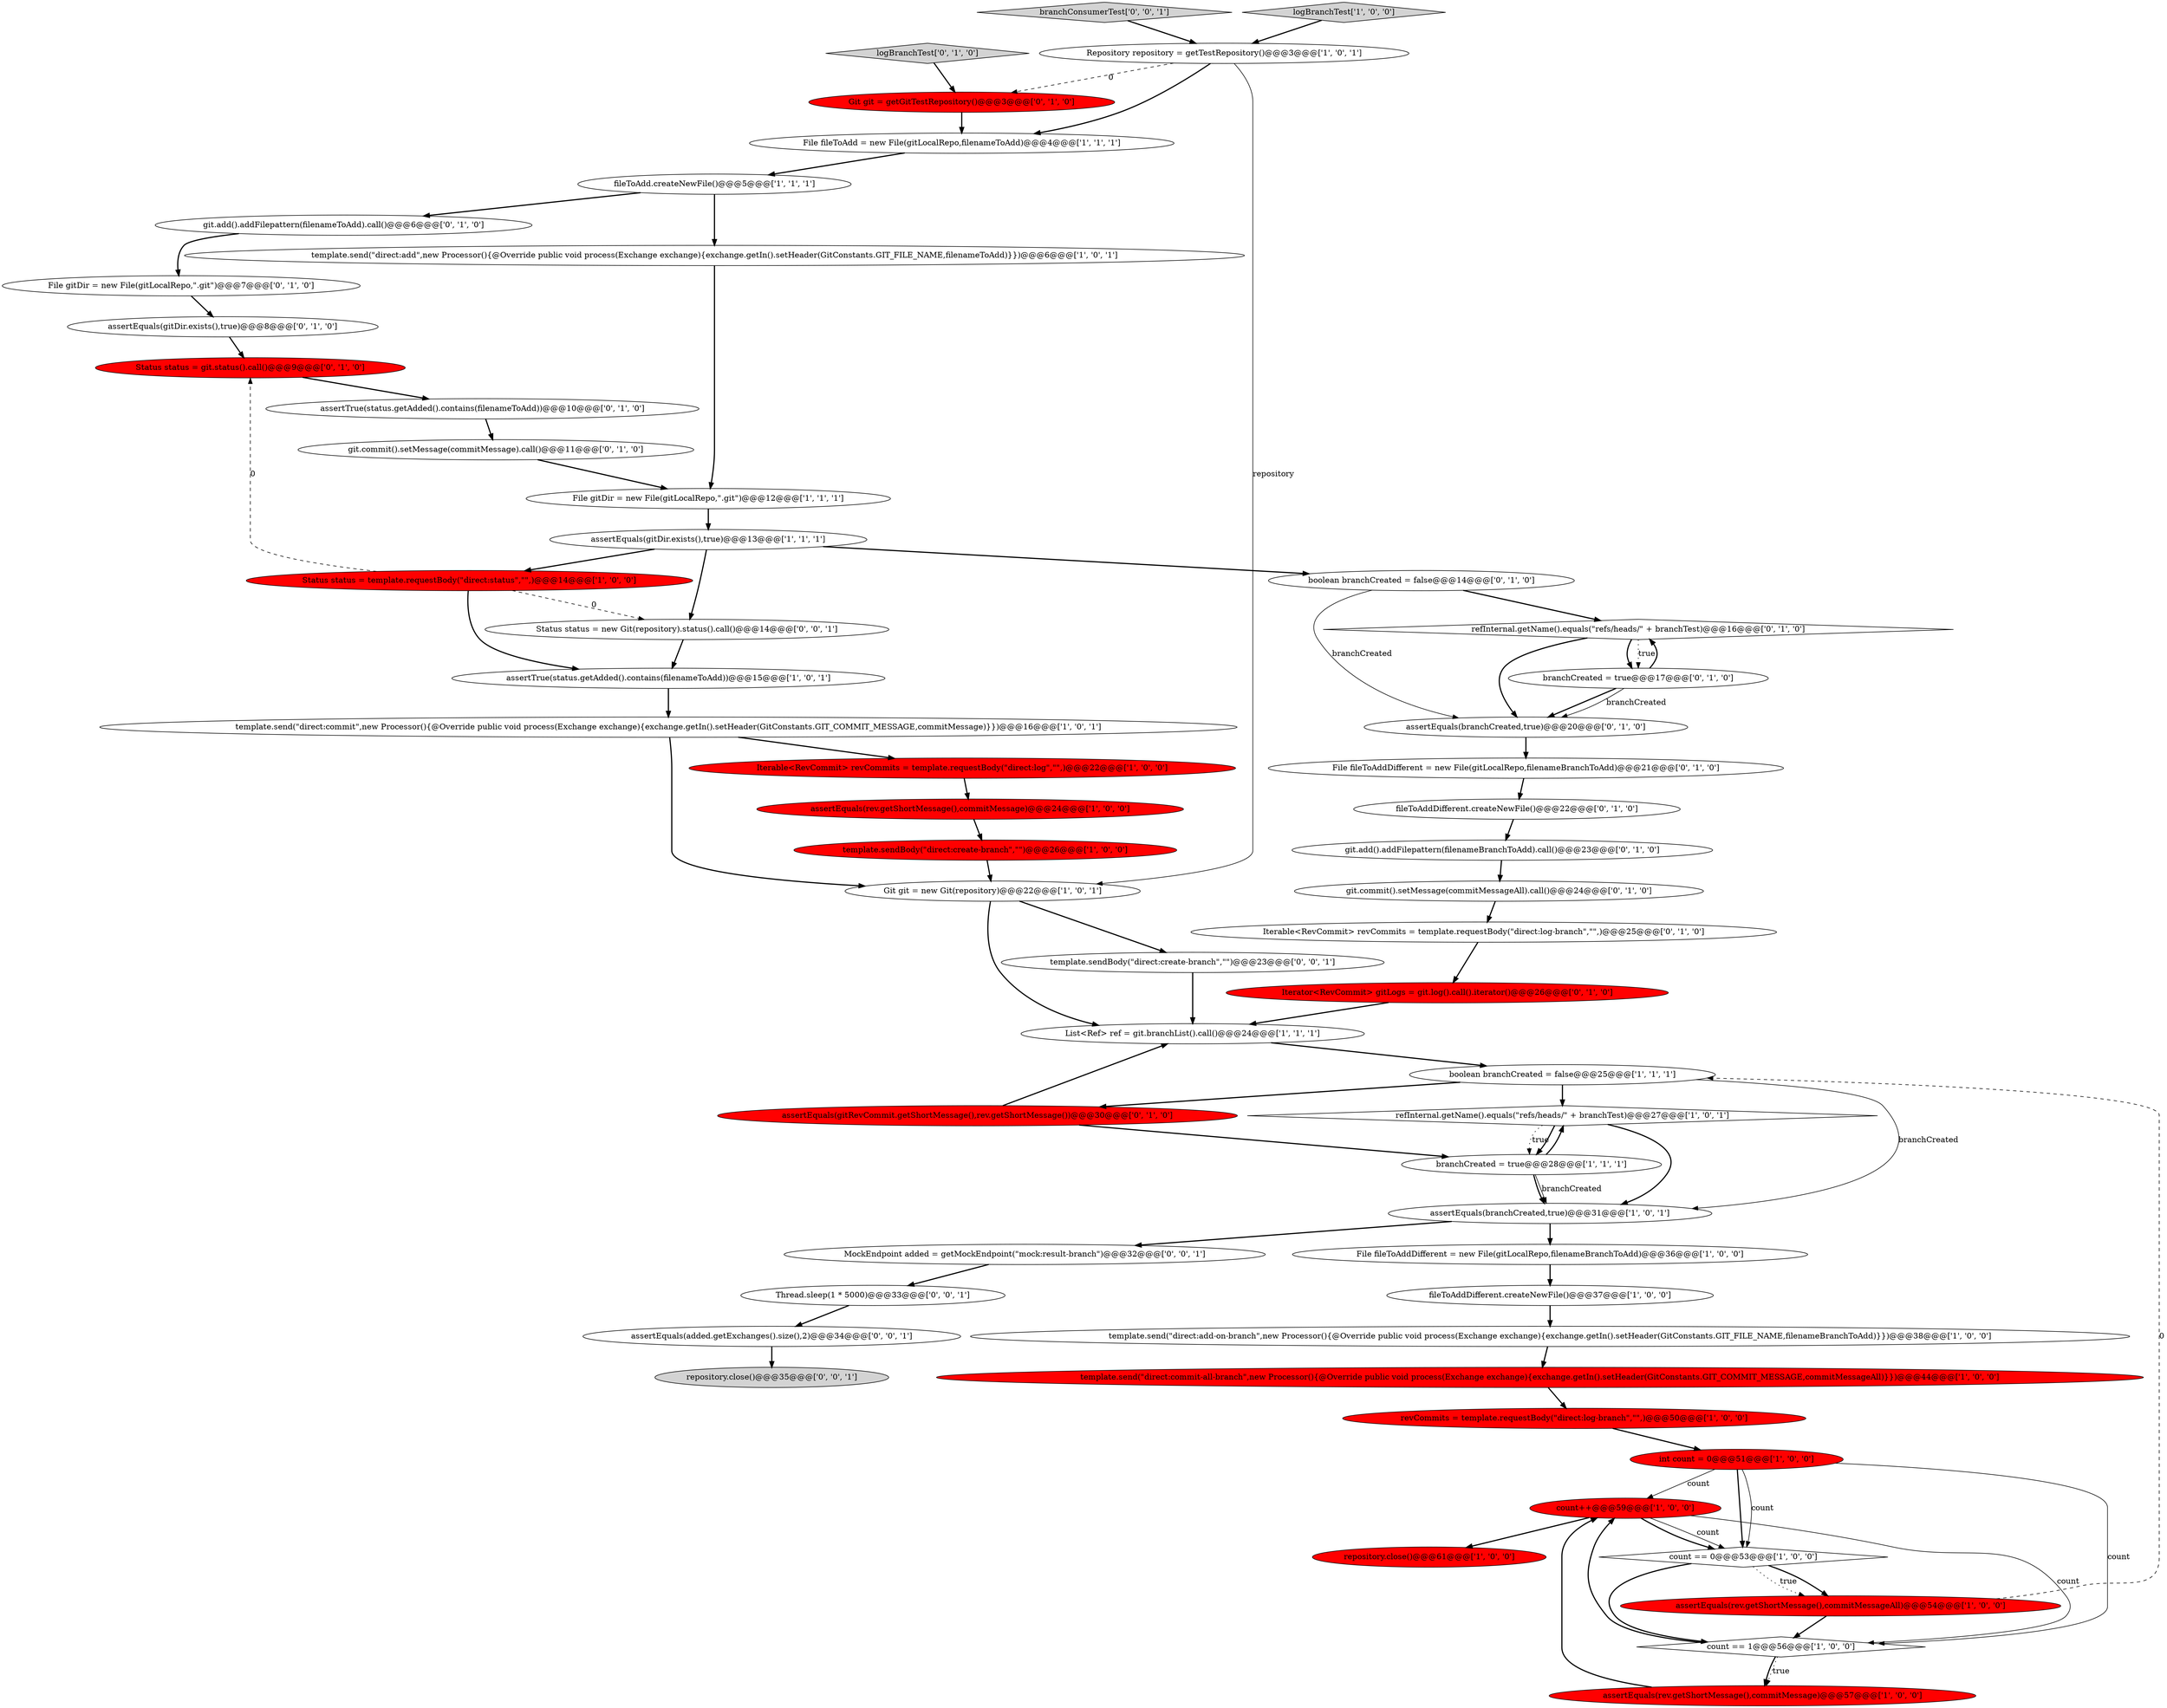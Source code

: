 digraph {
46 [style = filled, label = "logBranchTest['0', '1', '0']", fillcolor = lightgray, shape = diamond image = "AAA0AAABBB2BBB"];
55 [style = filled, label = "Thread.sleep(1 * 5000)@@@33@@@['0', '0', '1']", fillcolor = white, shape = ellipse image = "AAA0AAABBB3BBB"];
33 [style = filled, label = "git.add().addFilepattern(filenameToAdd).call()@@@6@@@['0', '1', '0']", fillcolor = white, shape = ellipse image = "AAA0AAABBB2BBB"];
15 [style = filled, label = "boolean branchCreated = false@@@25@@@['1', '1', '1']", fillcolor = white, shape = ellipse image = "AAA0AAABBB1BBB"];
8 [style = filled, label = "Git git = new Git(repository)@@@22@@@['1', '0', '1']", fillcolor = white, shape = ellipse image = "AAA0AAABBB1BBB"];
48 [style = filled, label = "Iterator<RevCommit> gitLogs = git.log().call().iterator()@@@26@@@['0', '1', '0']", fillcolor = red, shape = ellipse image = "AAA1AAABBB2BBB"];
7 [style = filled, label = "template.sendBody(\"direct:create-branch\",\"\")@@@26@@@['1', '0', '0']", fillcolor = red, shape = ellipse image = "AAA1AAABBB1BBB"];
22 [style = filled, label = "assertEquals(rev.getShortMessage(),commitMessage)@@@24@@@['1', '0', '0']", fillcolor = red, shape = ellipse image = "AAA1AAABBB1BBB"];
37 [style = filled, label = "File fileToAddDifferent = new File(gitLocalRepo,filenameBranchToAdd)@@@21@@@['0', '1', '0']", fillcolor = white, shape = ellipse image = "AAA0AAABBB2BBB"];
21 [style = filled, label = "int count = 0@@@51@@@['1', '0', '0']", fillcolor = red, shape = ellipse image = "AAA1AAABBB1BBB"];
16 [style = filled, label = "refInternal.getName().equals(\"refs/heads/\" + branchTest)@@@27@@@['1', '0', '1']", fillcolor = white, shape = diamond image = "AAA0AAABBB1BBB"];
56 [style = filled, label = "MockEndpoint added = getMockEndpoint(\"mock:result-branch\")@@@32@@@['0', '0', '1']", fillcolor = white, shape = ellipse image = "AAA0AAABBB3BBB"];
1 [style = filled, label = "template.send(\"direct:commit-all-branch\",new Processor(){@Override public void process(Exchange exchange){exchange.getIn().setHeader(GitConstants.GIT_COMMIT_MESSAGE,commitMessageAll)}})@@@44@@@['1', '0', '0']", fillcolor = red, shape = ellipse image = "AAA1AAABBB1BBB"];
17 [style = filled, label = "template.send(\"direct:commit\",new Processor(){@Override public void process(Exchange exchange){exchange.getIn().setHeader(GitConstants.GIT_COMMIT_MESSAGE,commitMessage)}})@@@16@@@['1', '0', '1']", fillcolor = white, shape = ellipse image = "AAA0AAABBB1BBB"];
25 [style = filled, label = "File gitDir = new File(gitLocalRepo,\".git\")@@@12@@@['1', '1', '1']", fillcolor = white, shape = ellipse image = "AAA0AAABBB1BBB"];
29 [style = filled, label = "template.send(\"direct:add\",new Processor(){@Override public void process(Exchange exchange){exchange.getIn().setHeader(GitConstants.GIT_FILE_NAME,filenameToAdd)}})@@@6@@@['1', '0', '1']", fillcolor = white, shape = ellipse image = "AAA0AAABBB1BBB"];
39 [style = filled, label = "assertEquals(gitDir.exists(),true)@@@8@@@['0', '1', '0']", fillcolor = white, shape = ellipse image = "AAA0AAABBB2BBB"];
30 [style = filled, label = "count++@@@59@@@['1', '0', '0']", fillcolor = red, shape = ellipse image = "AAA1AAABBB1BBB"];
40 [style = filled, label = "boolean branchCreated = false@@@14@@@['0', '1', '0']", fillcolor = white, shape = ellipse image = "AAA0AAABBB2BBB"];
47 [style = filled, label = "git.add().addFilepattern(filenameBranchToAdd).call()@@@23@@@['0', '1', '0']", fillcolor = white, shape = ellipse image = "AAA0AAABBB2BBB"];
24 [style = filled, label = "revCommits = template.requestBody(\"direct:log-branch\",\"\",)@@@50@@@['1', '0', '0']", fillcolor = red, shape = ellipse image = "AAA1AAABBB1BBB"];
12 [style = filled, label = "branchCreated = true@@@28@@@['1', '1', '1']", fillcolor = white, shape = ellipse image = "AAA0AAABBB1BBB"];
38 [style = filled, label = "Git git = getGitTestRepository()@@@3@@@['0', '1', '0']", fillcolor = red, shape = ellipse image = "AAA1AAABBB2BBB"];
6 [style = filled, label = "fileToAddDifferent.createNewFile()@@@37@@@['1', '0', '0']", fillcolor = white, shape = ellipse image = "AAA0AAABBB1BBB"];
35 [style = filled, label = "assertTrue(status.getAdded().contains(filenameToAdd))@@@10@@@['0', '1', '0']", fillcolor = white, shape = ellipse image = "AAA0AAABBB2BBB"];
54 [style = filled, label = "Status status = new Git(repository).status().call()@@@14@@@['0', '0', '1']", fillcolor = white, shape = ellipse image = "AAA0AAABBB3BBB"];
14 [style = filled, label = "assertEquals(rev.getShortMessage(),commitMessage)@@@57@@@['1', '0', '0']", fillcolor = red, shape = ellipse image = "AAA1AAABBB1BBB"];
4 [style = filled, label = "fileToAdd.createNewFile()@@@5@@@['1', '1', '1']", fillcolor = white, shape = ellipse image = "AAA0AAABBB1BBB"];
49 [style = filled, label = "assertEquals(branchCreated,true)@@@20@@@['0', '1', '0']", fillcolor = white, shape = ellipse image = "AAA0AAABBB2BBB"];
51 [style = filled, label = "branchConsumerTest['0', '0', '1']", fillcolor = lightgray, shape = diamond image = "AAA0AAABBB3BBB"];
3 [style = filled, label = "File fileToAdd = new File(gitLocalRepo,filenameToAdd)@@@4@@@['1', '1', '1']", fillcolor = white, shape = ellipse image = "AAA0AAABBB1BBB"];
43 [style = filled, label = "fileToAddDifferent.createNewFile()@@@22@@@['0', '1', '0']", fillcolor = white, shape = ellipse image = "AAA0AAABBB2BBB"];
5 [style = filled, label = "template.send(\"direct:add-on-branch\",new Processor(){@Override public void process(Exchange exchange){exchange.getIn().setHeader(GitConstants.GIT_FILE_NAME,filenameBranchToAdd)}})@@@38@@@['1', '0', '0']", fillcolor = white, shape = ellipse image = "AAA0AAABBB1BBB"];
34 [style = filled, label = "assertEquals(gitRevCommit.getShortMessage(),rev.getShortMessage())@@@30@@@['0', '1', '0']", fillcolor = red, shape = ellipse image = "AAA1AAABBB2BBB"];
18 [style = filled, label = "Iterable<RevCommit> revCommits = template.requestBody(\"direct:log\",\"\",)@@@22@@@['1', '0', '0']", fillcolor = red, shape = ellipse image = "AAA1AAABBB1BBB"];
28 [style = filled, label = "assertEquals(gitDir.exists(),true)@@@13@@@['1', '1', '1']", fillcolor = white, shape = ellipse image = "AAA0AAABBB1BBB"];
52 [style = filled, label = "repository.close()@@@35@@@['0', '0', '1']", fillcolor = lightgray, shape = ellipse image = "AAA0AAABBB3BBB"];
2 [style = filled, label = "repository.close()@@@61@@@['1', '0', '0']", fillcolor = red, shape = ellipse image = "AAA1AAABBB1BBB"];
19 [style = filled, label = "assertTrue(status.getAdded().contains(filenameToAdd))@@@15@@@['1', '0', '1']", fillcolor = white, shape = ellipse image = "AAA0AAABBB1BBB"];
44 [style = filled, label = "Status status = git.status().call()@@@9@@@['0', '1', '0']", fillcolor = red, shape = ellipse image = "AAA1AAABBB2BBB"];
31 [style = filled, label = "branchCreated = true@@@17@@@['0', '1', '0']", fillcolor = white, shape = ellipse image = "AAA0AAABBB2BBB"];
0 [style = filled, label = "assertEquals(rev.getShortMessage(),commitMessageAll)@@@54@@@['1', '0', '0']", fillcolor = red, shape = ellipse image = "AAA1AAABBB1BBB"];
42 [style = filled, label = "File gitDir = new File(gitLocalRepo,\".git\")@@@7@@@['0', '1', '0']", fillcolor = white, shape = ellipse image = "AAA0AAABBB2BBB"];
41 [style = filled, label = "git.commit().setMessage(commitMessageAll).call()@@@24@@@['0', '1', '0']", fillcolor = white, shape = ellipse image = "AAA0AAABBB2BBB"];
9 [style = filled, label = "File fileToAddDifferent = new File(gitLocalRepo,filenameBranchToAdd)@@@36@@@['1', '0', '0']", fillcolor = white, shape = ellipse image = "AAA0AAABBB1BBB"];
50 [style = filled, label = "template.sendBody(\"direct:create-branch\",\"\")@@@23@@@['0', '0', '1']", fillcolor = white, shape = ellipse image = "AAA0AAABBB3BBB"];
36 [style = filled, label = "git.commit().setMessage(commitMessage).call()@@@11@@@['0', '1', '0']", fillcolor = white, shape = ellipse image = "AAA0AAABBB2BBB"];
23 [style = filled, label = "logBranchTest['1', '0', '0']", fillcolor = lightgray, shape = diamond image = "AAA0AAABBB1BBB"];
32 [style = filled, label = "refInternal.getName().equals(\"refs/heads/\" + branchTest)@@@16@@@['0', '1', '0']", fillcolor = white, shape = diamond image = "AAA0AAABBB2BBB"];
10 [style = filled, label = "assertEquals(branchCreated,true)@@@31@@@['1', '0', '1']", fillcolor = white, shape = ellipse image = "AAA0AAABBB1BBB"];
26 [style = filled, label = "Repository repository = getTestRepository()@@@3@@@['1', '0', '1']", fillcolor = white, shape = ellipse image = "AAA0AAABBB1BBB"];
45 [style = filled, label = "Iterable<RevCommit> revCommits = template.requestBody(\"direct:log-branch\",\"\",)@@@25@@@['0', '1', '0']", fillcolor = white, shape = ellipse image = "AAA0AAABBB2BBB"];
20 [style = filled, label = "List<Ref> ref = git.branchList().call()@@@24@@@['1', '1', '1']", fillcolor = white, shape = ellipse image = "AAA0AAABBB1BBB"];
13 [style = filled, label = "count == 1@@@56@@@['1', '0', '0']", fillcolor = white, shape = diamond image = "AAA0AAABBB1BBB"];
11 [style = filled, label = "count == 0@@@53@@@['1', '0', '0']", fillcolor = white, shape = diamond image = "AAA0AAABBB1BBB"];
53 [style = filled, label = "assertEquals(added.getExchanges().size(),2)@@@34@@@['0', '0', '1']", fillcolor = white, shape = ellipse image = "AAA0AAABBB3BBB"];
27 [style = filled, label = "Status status = template.requestBody(\"direct:status\",\"\",)@@@14@@@['1', '0', '0']", fillcolor = red, shape = ellipse image = "AAA1AAABBB1BBB"];
21->30 [style = solid, label="count"];
34->20 [style = bold, label=""];
0->13 [style = bold, label=""];
26->38 [style = dashed, label="0"];
44->35 [style = bold, label=""];
27->54 [style = dashed, label="0"];
7->8 [style = bold, label=""];
45->48 [style = bold, label=""];
30->13 [style = solid, label="count"];
3->4 [style = bold, label=""];
54->19 [style = bold, label=""];
40->49 [style = solid, label="branchCreated"];
9->6 [style = bold, label=""];
30->11 [style = bold, label=""];
37->43 [style = bold, label=""];
12->10 [style = bold, label=""];
18->22 [style = bold, label=""];
8->20 [style = bold, label=""];
26->8 [style = solid, label="repository"];
24->21 [style = bold, label=""];
33->42 [style = bold, label=""];
11->0 [style = dotted, label="true"];
11->13 [style = bold, label=""];
51->26 [style = bold, label=""];
41->45 [style = bold, label=""];
27->19 [style = bold, label=""];
20->15 [style = bold, label=""];
13->14 [style = bold, label=""];
46->38 [style = bold, label=""];
25->28 [style = bold, label=""];
14->30 [style = bold, label=""];
15->34 [style = bold, label=""];
32->49 [style = bold, label=""];
53->52 [style = bold, label=""];
28->54 [style = bold, label=""];
22->7 [style = bold, label=""];
5->1 [style = bold, label=""];
36->25 [style = bold, label=""];
43->47 [style = bold, label=""];
21->11 [style = bold, label=""];
47->41 [style = bold, label=""];
32->31 [style = bold, label=""];
32->31 [style = dotted, label="true"];
17->8 [style = bold, label=""];
49->37 [style = bold, label=""];
26->3 [style = bold, label=""];
31->32 [style = bold, label=""];
42->39 [style = bold, label=""];
4->29 [style = bold, label=""];
31->49 [style = bold, label=""];
19->17 [style = bold, label=""];
4->33 [style = bold, label=""];
15->10 [style = solid, label="branchCreated"];
38->3 [style = bold, label=""];
6->5 [style = bold, label=""];
31->49 [style = solid, label="branchCreated"];
40->32 [style = bold, label=""];
8->50 [style = bold, label=""];
27->44 [style = dashed, label="0"];
10->9 [style = bold, label=""];
13->14 [style = dotted, label="true"];
12->10 [style = solid, label="branchCreated"];
16->12 [style = dotted, label="true"];
28->40 [style = bold, label=""];
10->56 [style = bold, label=""];
39->44 [style = bold, label=""];
21->13 [style = solid, label="count"];
16->10 [style = bold, label=""];
50->20 [style = bold, label=""];
23->26 [style = bold, label=""];
0->15 [style = dashed, label="0"];
29->25 [style = bold, label=""];
12->16 [style = bold, label=""];
13->30 [style = bold, label=""];
30->11 [style = solid, label="count"];
34->12 [style = bold, label=""];
15->16 [style = bold, label=""];
11->0 [style = bold, label=""];
21->11 [style = solid, label="count"];
1->24 [style = bold, label=""];
48->20 [style = bold, label=""];
55->53 [style = bold, label=""];
28->27 [style = bold, label=""];
35->36 [style = bold, label=""];
30->2 [style = bold, label=""];
16->12 [style = bold, label=""];
17->18 [style = bold, label=""];
56->55 [style = bold, label=""];
}
